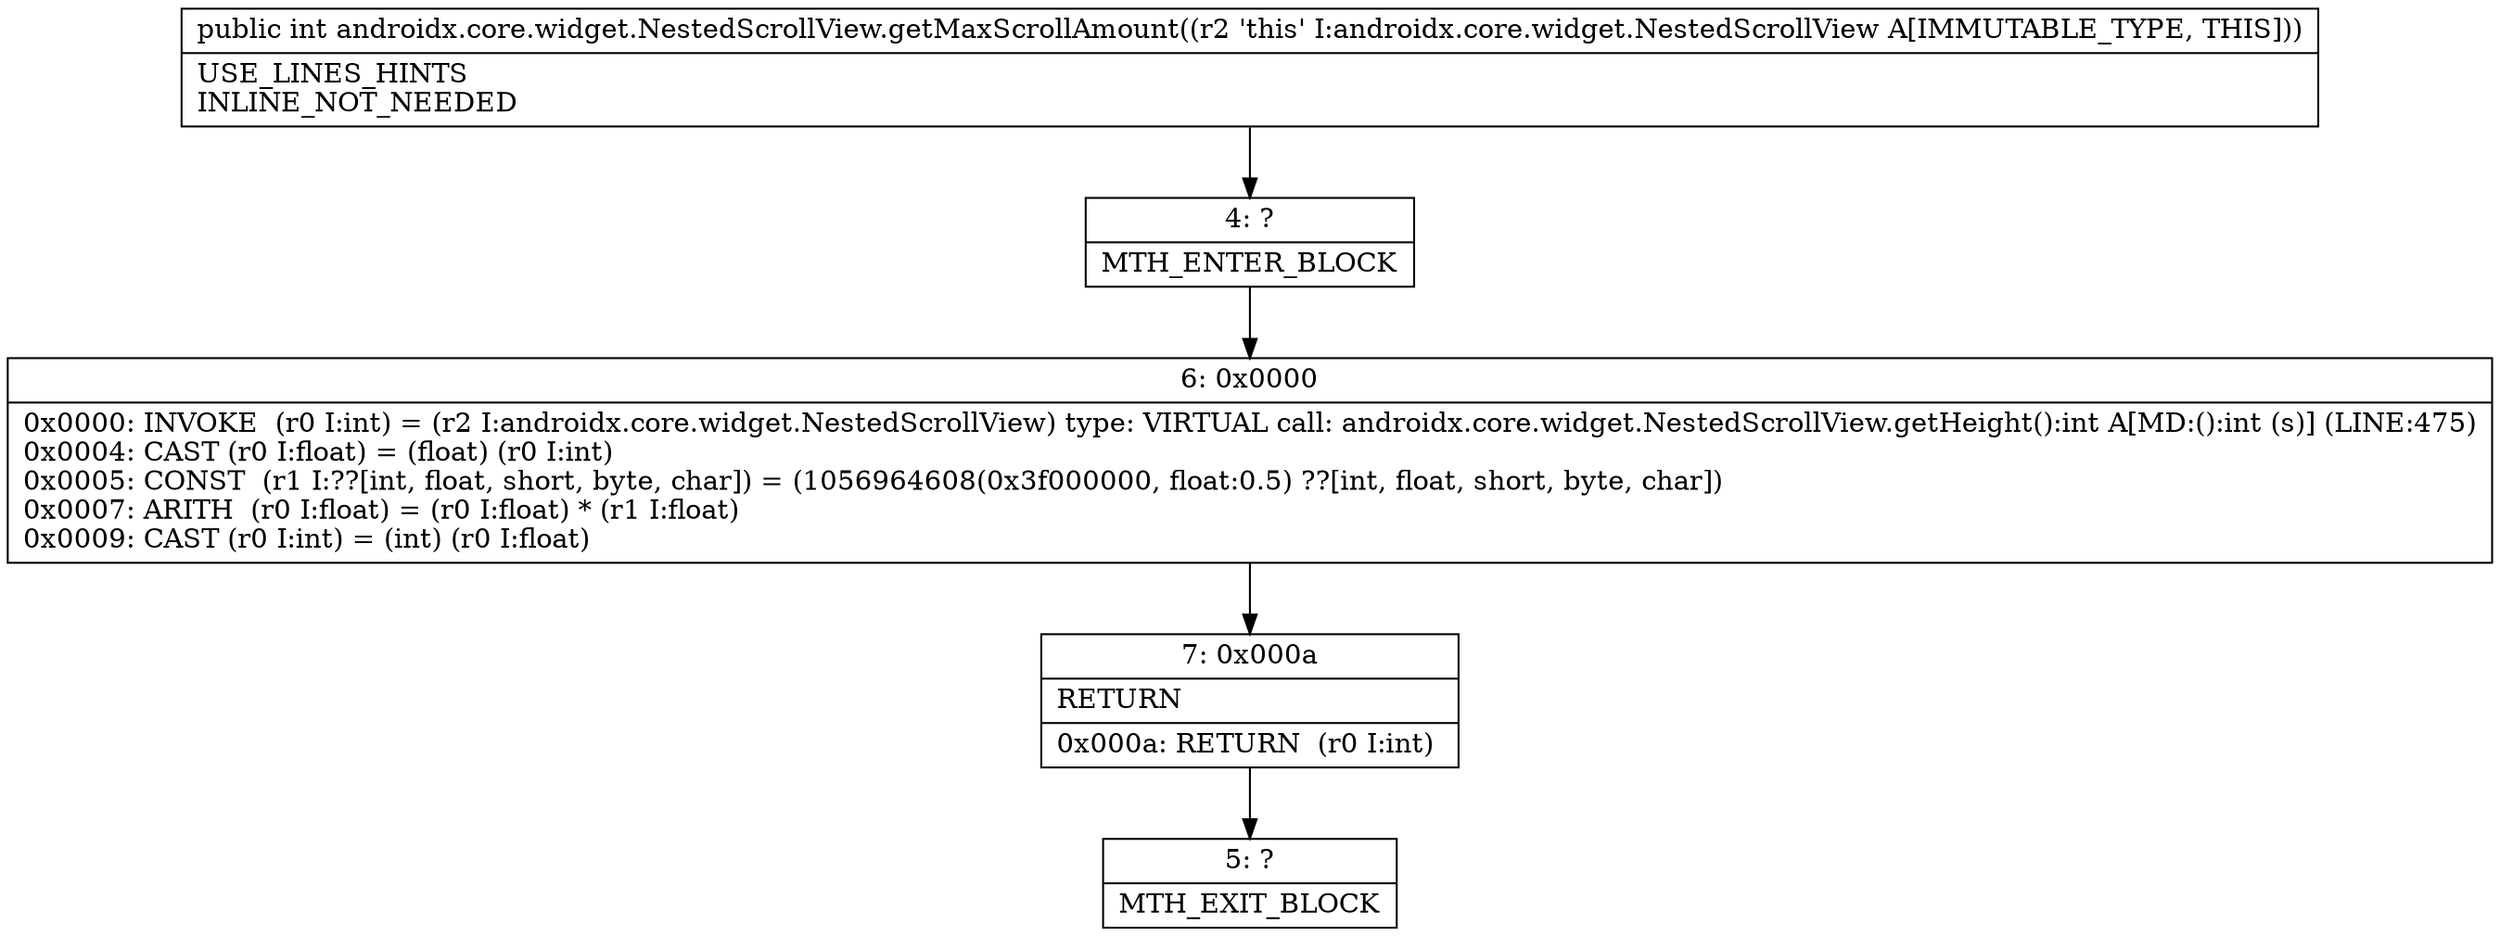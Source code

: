 digraph "CFG forandroidx.core.widget.NestedScrollView.getMaxScrollAmount()I" {
Node_4 [shape=record,label="{4\:\ ?|MTH_ENTER_BLOCK\l}"];
Node_6 [shape=record,label="{6\:\ 0x0000|0x0000: INVOKE  (r0 I:int) = (r2 I:androidx.core.widget.NestedScrollView) type: VIRTUAL call: androidx.core.widget.NestedScrollView.getHeight():int A[MD:():int (s)] (LINE:475)\l0x0004: CAST (r0 I:float) = (float) (r0 I:int) \l0x0005: CONST  (r1 I:??[int, float, short, byte, char]) = (1056964608(0x3f000000, float:0.5) ??[int, float, short, byte, char]) \l0x0007: ARITH  (r0 I:float) = (r0 I:float) * (r1 I:float) \l0x0009: CAST (r0 I:int) = (int) (r0 I:float) \l}"];
Node_7 [shape=record,label="{7\:\ 0x000a|RETURN\l|0x000a: RETURN  (r0 I:int) \l}"];
Node_5 [shape=record,label="{5\:\ ?|MTH_EXIT_BLOCK\l}"];
MethodNode[shape=record,label="{public int androidx.core.widget.NestedScrollView.getMaxScrollAmount((r2 'this' I:androidx.core.widget.NestedScrollView A[IMMUTABLE_TYPE, THIS]))  | USE_LINES_HINTS\lINLINE_NOT_NEEDED\l}"];
MethodNode -> Node_4;Node_4 -> Node_6;
Node_6 -> Node_7;
Node_7 -> Node_5;
}

